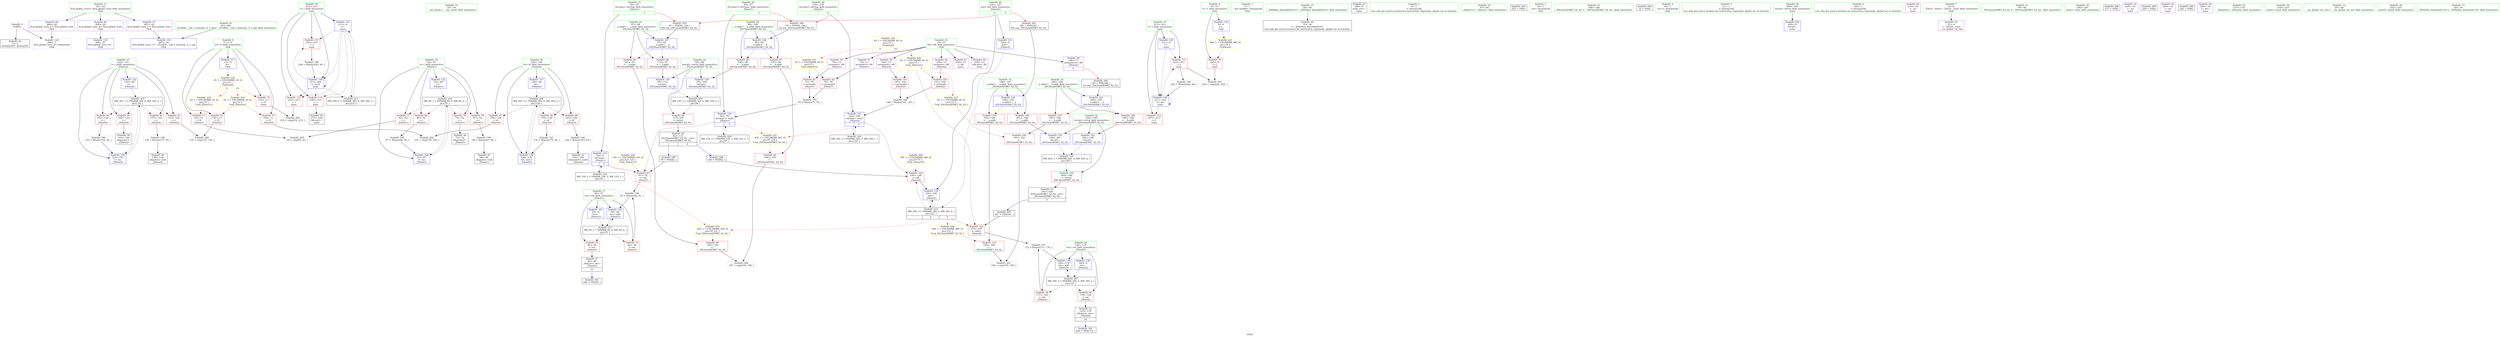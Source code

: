 digraph "SVFG" {
	label="SVFG";

	Node0x55b1331338b0 [shape=record,color=grey,label="{NodeID: 0\nNullPtr}"];
	Node0x55b1331338b0 -> Node0x55b13314de40[style=solid];
	Node0x55b1331338b0 -> Node0x55b133153f90[style=solid];
	Node0x55b13314e450 [shape=record,color=red,label="{NodeID: 97\n159\<--128\n\<--i4\n_Z4met2v\n}"];
	Node0x55b13314e450 -> Node0x55b133159fc0[style=solid];
	Node0x55b13314c600 [shape=record,color=green,label="{NodeID: 14\n35\<--36\n__cxa_atexit\<--__cxa_atexit_field_insensitive\n}"];
	Node0x55b133151ef0 [shape=record,color=grey,label="{NodeID: 194\n83 = Binary(82, 81, )\n}"];
	Node0x55b133151ef0 -> Node0x55b1331543d0[style=solid];
	Node0x55b13314efb0 [shape=record,color=red,label="{NodeID: 111\n222\<--211\n\<--t\nmain\n}"];
	Node0x55b13314efb0 -> Node0x55b133151d70[style=solid];
	Node0x55b13314efb0 -> Node0x55b13315a100[style=solid];
	Node0x55b13314d1f0 [shape=record,color=green,label="{NodeID: 28\n124\<--125\nref.tmp\<--ref.tmp_field_insensitive\n_Z4met2v\n|{|<s1>4}}"];
	Node0x55b13314d1f0 -> Node0x55b133154a50[style=solid];
	Node0x55b13314d1f0:s1 -> Node0x55b133179550[style=solid,color=red];
	Node0x55b133161bd0 [shape=record,color=black,label="{NodeID: 208\nMR_36V_3 = PHI(MR_36V_4, MR_36V_2, )\npts\{129 \}\n}"];
	Node0x55b133161bd0 -> Node0x55b13314e450[style=dashed];
	Node0x55b133161bd0 -> Node0x55b13314e520[style=dashed];
	Node0x55b133161bd0 -> Node0x55b13314e5f0[style=dashed];
	Node0x55b133161bd0 -> Node0x55b133154f30[style=dashed];
	Node0x55b1331543d0 [shape=record,color=blue,label="{NodeID: 125\n50\<--83\nret\<--add\n_Z4met1v\n}"];
	Node0x55b1331543d0 -> Node0x55b1331648d0[style=dashed];
	Node0x55b13314de40 [shape=record,color=black,label="{NodeID: 42\n2\<--3\ndummyVal\<--dummyVal\n}"];
	Node0x55b133179340 [shape=record,color=black,label="{NodeID: 305\n93 = PHI(54, 120, )\n0th arg _ZSt3maxIiERKT_S2_S2_ }"];
	Node0x55b133179340 -> Node0x55b133154570[style=solid];
	Node0x55b1331667f0 [shape=record,color=yellow,style=double,label="{NodeID: 222\n2V_1 = ENCHI(MR_2V_0)\npts\{12 \}\nFun[main]|{|<s1>9|<s2>10}}"];
	Node0x55b1331667f0 -> Node0x55b133150950[style=dashed];
	Node0x55b1331667f0:s1 -> Node0x55b1331678f0[style=dashed,color=red];
	Node0x55b1331667f0:s2 -> Node0x55b133167f40[style=dashed,color=red];
	Node0x55b133154f30 [shape=record,color=blue,label="{NodeID: 139\n128\<--176\ni4\<--inc13\n_Z4met2v\n}"];
	Node0x55b133154f30 -> Node0x55b133161bd0[style=dashed];
	Node0x55b13314fa20 [shape=record,color=purple,label="{NodeID: 56\n70\<--13\narrayidx\<--Mi\n_Z4met1v\n}"];
	Node0x55b13314fa20 -> Node0x55b133150f00[style=solid];
	Node0x55b133150610 [shape=record,color=red,label="{NodeID: 70\n225\<--8\n\<--T\nmain\n}"];
	Node0x55b133150610 -> Node0x55b13315a100[style=solid];
	Node0x55b133168940 [shape=record,color=yellow,style=double,label="{NodeID: 250\n22V_1 = ENCHI(MR_22V_0)\npts\{55 121 \}\nFun[_ZSt3maxIiERKT_S2_S2_]}"];
	Node0x55b133168940 -> Node0x55b133151580[style=dashed];
	Node0x55b133151170 [shape=record,color=red,label="{NodeID: 84\n115\<--95\n\<--retval\n_ZSt3maxIiERKT_S2_S2_\n}"];
	Node0x55b133151170 -> Node0x55b13314f3a0[style=solid];
	Node0x55b133133750 [shape=record,color=green,label="{NodeID: 1\n7\<--1\n__dso_handle\<--dummyObj\nGlob }"];
	Node0x55b13314e520 [shape=record,color=red,label="{NodeID: 98\n163\<--128\n\<--i4\n_Z4met2v\n}"];
	Node0x55b13314e520 -> Node0x55b133151bf0[style=solid];
	Node0x55b13314c6d0 [shape=record,color=green,label="{NodeID: 15\n34\<--40\n_ZNSt8ios_base4InitD1Ev\<--_ZNSt8ios_base4InitD1Ev_field_insensitive\n}"];
	Node0x55b13314c6d0 -> Node0x55b13314e010[style=solid];
	Node0x55b133152070 [shape=record,color=grey,label="{NodeID: 195\n76 = Binary(71, 75, )\n}"];
	Node0x55b133152070 -> Node0x55b133154300[style=solid];
	Node0x55b13314f080 [shape=record,color=red,label="{NodeID: 112\n247\<--211\n\<--t\nmain\n}"];
	Node0x55b13314d2c0 [shape=record,color=green,label="{NodeID: 29\n126\<--127\nret\<--ret_field_insensitive\n_Z4met2v\n}"];
	Node0x55b13314d2c0 -> Node0x55b133151a60[style=solid];
	Node0x55b13314d2c0 -> Node0x55b13314e380[style=solid];
	Node0x55b13314d2c0 -> Node0x55b133154cc0[style=solid];
	Node0x55b13314d2c0 -> Node0x55b133154e60[style=solid];
	Node0x55b1331620d0 [shape=record,color=black,label="{NodeID: 209\nMR_16V_3 = PHI(MR_16V_4, MR_16V_2, )\npts\{96 \}\n}"];
	Node0x55b1331620d0 -> Node0x55b133151170[style=dashed];
	Node0x55b1331544a0 [shape=record,color=blue,label="{NodeID: 126\n52\<--87\ni\<--inc\n_Z4met1v\n}"];
	Node0x55b1331544a0 -> Node0x55b133164dd0[style=dashed];
	Node0x55b13314df40 [shape=record,color=black,label="{NodeID: 43\n208\<--9\nmain_ret\<--\nmain\n}"];
	Node0x55b133179550 [shape=record,color=black,label="{NodeID: 306\n94 = PHI(56, 124, )\n1st arg _ZSt3maxIiERKT_S2_S2_ }"];
	Node0x55b133179550 -> Node0x55b133154640[style=solid];
	Node0x55b1331668d0 [shape=record,color=yellow,style=double,label="{NodeID: 223\n4V_1 = ENCHI(MR_4V_0)\npts\{15 \}\nFun[main]|{<s0>9|<s1>10}}"];
	Node0x55b1331668d0:s0 -> Node0x55b133167a00[style=dashed,color=red];
	Node0x55b1331668d0:s1 -> Node0x55b133168050[style=dashed,color=red];
	Node0x55b133155000 [shape=record,color=blue,label="{NodeID: 140\n186\<--182\n__a.addr\<--__a\n_ZSt3minIiERKT_S2_S2_\n}"];
	Node0x55b133155000 -> Node0x55b13314ead0[style=dashed];
	Node0x55b133155000 -> Node0x55b13314eba0[style=dashed];
	Node0x55b13314faf0 [shape=record,color=purple,label="{NodeID: 57\n74\<--13\narrayidx3\<--Mi\n_Z4met1v\n}"];
	Node0x55b13314faf0 -> Node0x55b133150fd0[style=solid];
	Node0x55b1331506e0 [shape=record,color=red,label="{NodeID: 71\n63\<--11\n\<--N\n_Z4met1v\n}"];
	Node0x55b1331506e0 -> Node0x55b13315a400[style=solid];
	Node0x55b133168a20 [shape=record,color=yellow,style=double,label="{NodeID: 251\n24V_1 = ENCHI(MR_24V_0)\npts\{57 125 \}\nFun[_ZSt3maxIiERKT_S2_S2_]}"];
	Node0x55b133168a20 -> Node0x55b133151650[style=dashed];
	Node0x55b133151240 [shape=record,color=red,label="{NodeID: 85\n103\<--97\n\<--__a.addr\n_ZSt3maxIiERKT_S2_S2_\n}"];
	Node0x55b133151240 -> Node0x55b133151580[style=solid];
	Node0x55b13314b790 [shape=record,color=green,label="{NodeID: 2\n9\<--1\n\<--dummyObj\nCan only get source location for instruction, argument, global var or function.}"];
	Node0x55b13314e5f0 [shape=record,color=red,label="{NodeID: 99\n175\<--128\n\<--i4\n_Z4met2v\n}"];
	Node0x55b13314e5f0 -> Node0x55b133157ef0[style=solid];
	Node0x55b13314c7a0 [shape=record,color=green,label="{NodeID: 16\n47\<--48\n_Z4met1v\<--_Z4met1v_field_insensitive\n}"];
	Node0x55b1331521f0 [shape=record,color=grey,label="{NodeID: 196\n153 = Binary(152, 60, )\n}"];
	Node0x55b1331521f0 -> Node0x55b133154bf0[style=solid];
	Node0x55b13314f150 [shape=record,color=red,label="{NodeID: 113\n232\<--213\n\<--i\nmain\n}"];
	Node0x55b13314f150 -> Node0x55b13315a280[style=solid];
	Node0x55b13314d390 [shape=record,color=green,label="{NodeID: 30\n128\<--129\ni4\<--i4_field_insensitive\n_Z4met2v\n}"];
	Node0x55b13314d390 -> Node0x55b13314e450[style=solid];
	Node0x55b13314d390 -> Node0x55b13314e520[style=solid];
	Node0x55b13314d390 -> Node0x55b13314e5f0[style=solid];
	Node0x55b13314d390 -> Node0x55b133154d90[style=solid];
	Node0x55b13314d390 -> Node0x55b133154f30[style=solid];
	Node0x55b133178510 [shape=record,color=black,label="{NodeID: 293\n251 = PHI()\n}"];
	Node0x55b1331625d0 [shape=record,color=black,label="{NodeID: 210\nMR_42V_3 = PHI(MR_42V_4, MR_42V_2, )\npts\{185 \}\n}"];
	Node0x55b1331625d0 -> Node0x55b13314ea00[style=dashed];
	Node0x55b133154570 [shape=record,color=blue,label="{NodeID: 127\n97\<--93\n__a.addr\<--__a\n_ZSt3maxIiERKT_S2_S2_\n}"];
	Node0x55b133154570 -> Node0x55b133151240[style=dashed];
	Node0x55b133154570 -> Node0x55b133151310[style=dashed];
	Node0x55b13314e010 [shape=record,color=black,label="{NodeID: 44\n33\<--34\n\<--_ZNSt8ios_base4InitD1Ev\nCan only get source location for instruction, argument, global var or function.}"];
	Node0x55b1331550d0 [shape=record,color=blue,label="{NodeID: 141\n188\<--183\n__b.addr\<--__b\n_ZSt3minIiERKT_S2_S2_\n}"];
	Node0x55b1331550d0 -> Node0x55b13314ec70[style=dashed];
	Node0x55b1331550d0 -> Node0x55b13314ed40[style=dashed];
	Node0x55b13314fbc0 [shape=record,color=purple,label="{NodeID: 58\n140\<--13\narrayidx\<--Mi\n_Z4met2v\n}"];
	Node0x55b13314fbc0 -> Node0x55b13314e6c0[style=solid];
	Node0x55b133167e60 [shape=record,color=yellow,style=double,label="{NodeID: 238\n14V_1 = ENCHI(MR_14V_0)\npts\{121 125 \}\nFun[_Z4met1v]}"];
	Node0x55b133167e60 -> Node0x55b1331510a0[style=dashed];
	Node0x55b1331507b0 [shape=record,color=red,label="{NodeID: 72\n134\<--11\n\<--N\n_Z4met2v\n}"];
	Node0x55b1331507b0 -> Node0x55b1331527f0[style=solid];
	Node0x55b133151310 [shape=record,color=red,label="{NodeID: 86\n112\<--97\n\<--__a.addr\n_ZSt3maxIiERKT_S2_S2_\n}"];
	Node0x55b133151310 -> Node0x55b1331547e0[style=solid];
	Node0x55b13314b820 [shape=record,color=green,label="{NodeID: 3\n16\<--1\n.str\<--dummyObj\nGlob }"];
	Node0x55b13314e6c0 [shape=record,color=red,label="{NodeID: 100\n141\<--140\n\<--arrayidx\n_Z4met2v\n}"];
	Node0x55b13314e6c0 -> Node0x55b133157a70[style=solid];
	Node0x55b13314c8a0 [shape=record,color=green,label="{NodeID: 17\n50\<--51\nret\<--ret_field_insensitive\n_Z4met1v\n}"];
	Node0x55b13314c8a0 -> Node0x55b133150a20[style=solid];
	Node0x55b13314c8a0 -> Node0x55b133150af0[style=solid];
	Node0x55b13314c8a0 -> Node0x55b133154090[style=solid];
	Node0x55b13314c8a0 -> Node0x55b1331543d0[style=solid];
	Node0x55b133152370 [shape=record,color=grey,label="{NodeID: 197\n172 = Binary(171, 170, )\n}"];
	Node0x55b133152370 -> Node0x55b133154e60[style=solid];
	Node0x55b13314f220 [shape=record,color=red,label="{NodeID: 114\n236\<--213\n\<--i\nmain\n}"];
	Node0x55b13314f220 -> Node0x55b13314f880[style=solid];
	Node0x55b13314d460 [shape=record,color=green,label="{NodeID: 31\n168\<--169\n_ZSt3minIiERKT_S2_S2_\<--_ZSt3minIiERKT_S2_S2__field_insensitive\n}"];
	Node0x55b133178610 [shape=record,color=black,label="{NodeID: 294\n32 = PHI()\n}"];
	Node0x55b133154640 [shape=record,color=blue,label="{NodeID: 128\n99\<--94\n__b.addr\<--__b\n_ZSt3maxIiERKT_S2_S2_\n}"];
	Node0x55b133154640 -> Node0x55b1331513e0[style=dashed];
	Node0x55b133154640 -> Node0x55b1331514b0[style=dashed];
	Node0x55b13314e110 [shape=record,color=black,label="{NodeID: 45\n69\<--68\nidxprom\<--sub\n_Z4met1v\n}"];
	Node0x55b1331551a0 [shape=record,color=blue,label="{NodeID: 142\n184\<--198\nretval\<--\n_ZSt3minIiERKT_S2_S2_\n}"];
	Node0x55b1331551a0 -> Node0x55b1331625d0[style=dashed];
	Node0x55b13314fc90 [shape=record,color=purple,label="{NodeID: 59\n144\<--13\narrayidx2\<--Mi\n_Z4met2v\n}"];
	Node0x55b13314fc90 -> Node0x55b13314e790[style=solid];
	Node0x55b133167f40 [shape=record,color=yellow,style=double,label="{NodeID: 239\n2V_1 = ENCHI(MR_2V_0)\npts\{12 \}\nFun[_Z4met2v]}"];
	Node0x55b133167f40 -> Node0x55b1331507b0[style=dashed];
	Node0x55b133167f40 -> Node0x55b133150880[style=dashed];
	Node0x55b133150880 [shape=record,color=red,label="{NodeID: 73\n160\<--11\n\<--N\n_Z4met2v\n}"];
	Node0x55b133150880 -> Node0x55b133159fc0[style=solid];
	Node0x55b1331513e0 [shape=record,color=red,label="{NodeID: 87\n105\<--99\n\<--__b.addr\n_ZSt3maxIiERKT_S2_S2_\n}"];
	Node0x55b1331513e0 -> Node0x55b133151650[style=solid];
	Node0x55b13314b8b0 [shape=record,color=green,label="{NodeID: 4\n18\<--1\n.str.1\<--dummyObj\nGlob }"];
	Node0x55b13314e790 [shape=record,color=red,label="{NodeID: 101\n145\<--144\n\<--arrayidx2\n_Z4met2v\n}"];
	Node0x55b13314e790 -> Node0x55b133157a70[style=solid];
	Node0x55b13314c970 [shape=record,color=green,label="{NodeID: 18\n52\<--53\ni\<--i_field_insensitive\n_Z4met1v\n}"];
	Node0x55b13314c970 -> Node0x55b133150bc0[style=solid];
	Node0x55b13314c970 -> Node0x55b133150c90[style=solid];
	Node0x55b13314c970 -> Node0x55b133150d60[style=solid];
	Node0x55b13314c970 -> Node0x55b133150e30[style=solid];
	Node0x55b13314c970 -> Node0x55b133154160[style=solid];
	Node0x55b13314c970 -> Node0x55b1331544a0[style=solid];
	Node0x55b1331524f0 [shape=record,color=grey,label="{NodeID: 198\n68 = Binary(67, 60, )\n}"];
	Node0x55b1331524f0 -> Node0x55b13314e110[style=solid];
	Node0x55b13314f2f0 [shape=record,color=red,label="{NodeID: 115\n243\<--213\n\<--i\nmain\n}"];
	Node0x55b13314f2f0 -> Node0x55b133157bf0[style=solid];
	Node0x55b13314d560 [shape=record,color=green,label="{NodeID: 32\n184\<--185\nretval\<--retval_field_insensitive\n_ZSt3minIiERKT_S2_S2_\n}"];
	Node0x55b13314d560 -> Node0x55b13314ea00[style=solid];
	Node0x55b13314d560 -> Node0x55b1331551a0[style=solid];
	Node0x55b13314d560 -> Node0x55b133155270[style=solid];
	Node0x55b133178710 [shape=record,color=black,label="{NodeID: 295\n78 = PHI(92, )\n}"];
	Node0x55b133178710 -> Node0x55b1331510a0[style=solid];
	Node0x55b133154710 [shape=record,color=blue,label="{NodeID: 129\n95\<--109\nretval\<--\n_ZSt3maxIiERKT_S2_S2_\n}"];
	Node0x55b133154710 -> Node0x55b1331620d0[style=dashed];
	Node0x55b13314e1e0 [shape=record,color=black,label="{NodeID: 46\n73\<--72\nidxprom2\<--\n_Z4met1v\n}"];
	Node0x55b133155270 [shape=record,color=blue,label="{NodeID: 143\n184\<--201\nretval\<--\n_ZSt3minIiERKT_S2_S2_\n}"];
	Node0x55b133155270 -> Node0x55b1331625d0[style=dashed];
	Node0x55b13314fd60 [shape=record,color=purple,label="{NodeID: 60\n166\<--13\narrayidx10\<--Mi\n_Z4met2v\n|{<s0>5}}"];
	Node0x55b13314fd60:s0 -> Node0x55b133179200[style=solid,color=red];
	Node0x55b133168050 [shape=record,color=yellow,style=double,label="{NodeID: 240\n4V_1 = ENCHI(MR_4V_0)\npts\{15 \}\nFun[_Z4met2v]|{|<s3>5}}"];
	Node0x55b133168050 -> Node0x55b13314e6c0[style=dashed];
	Node0x55b133168050 -> Node0x55b13314e790[style=dashed];
	Node0x55b133168050 -> Node0x55b13314e930[style=dashed];
	Node0x55b133168050:s3 -> Node0x55b133167460[style=dashed,color=red];
	Node0x55b133150950 [shape=record,color=red,label="{NodeID: 74\n233\<--11\n\<--N\nmain\n}"];
	Node0x55b133150950 -> Node0x55b13315a280[style=solid];
	Node0x55b1331514b0 [shape=record,color=red,label="{NodeID: 88\n109\<--99\n\<--__b.addr\n_ZSt3maxIiERKT_S2_S2_\n}"];
	Node0x55b1331514b0 -> Node0x55b133154710[style=solid];
	Node0x55b13314b940 [shape=record,color=green,label="{NodeID: 5\n21\<--1\n\<--dummyObj\nCan only get source location for instruction, argument, global var or function.}"];
	Node0x55b13314e860 [shape=record,color=red,label="{NodeID: 102\n149\<--148\n\<--call\n_Z4met2v\n}"];
	Node0x55b13314e860 -> Node0x55b133154b20[style=solid];
	Node0x55b13314ca40 [shape=record,color=green,label="{NodeID: 19\n54\<--55\nref.tmp\<--ref.tmp_field_insensitive\n_Z4met1v\n|{|<s1>3}}"];
	Node0x55b13314ca40 -> Node0x55b133154230[style=solid];
	Node0x55b13314ca40:s1 -> Node0x55b133179340[style=solid,color=red];
	Node0x55b133152670 [shape=record,color=grey,label="{NodeID: 199\n87 = Binary(86, 60, )\n}"];
	Node0x55b133152670 -> Node0x55b1331544a0[style=solid];
	Node0x55b133153b90 [shape=record,color=blue,label="{NodeID: 116\n8\<--9\nT\<--\nGlob }"];
	Node0x55b133153b90 -> Node0x55b133165cd0[style=dashed];
	Node0x55b13314d630 [shape=record,color=green,label="{NodeID: 33\n186\<--187\n__a.addr\<--__a.addr_field_insensitive\n_ZSt3minIiERKT_S2_S2_\n}"];
	Node0x55b13314d630 -> Node0x55b13314ead0[style=solid];
	Node0x55b13314d630 -> Node0x55b13314eba0[style=solid];
	Node0x55b13314d630 -> Node0x55b133155000[style=solid];
	Node0x55b133178900 [shape=record,color=black,label="{NodeID: 296\n148 = PHI(92, )\n}"];
	Node0x55b133178900 -> Node0x55b13314e860[style=solid];
	Node0x55b1331634d0 [shape=record,color=black,label="{NodeID: 213\nMR_56V_2 = PHI(MR_56V_4, MR_56V_1, )\npts\{214 \}\n}"];
	Node0x55b1331634d0 -> Node0x55b1331555b0[style=dashed];
	Node0x55b1331547e0 [shape=record,color=blue,label="{NodeID: 130\n95\<--112\nretval\<--\n_ZSt3maxIiERKT_S2_S2_\n}"];
	Node0x55b1331547e0 -> Node0x55b1331620d0[style=dashed];
	Node0x55b13314e2b0 [shape=record,color=black,label="{NodeID: 47\n49\<--90\n_Z4met1v_ret\<--\n_Z4met1v\n|{<s0>9}}"];
	Node0x55b13314e2b0:s0 -> Node0x55b133178db0[style=solid,color=blue];
	Node0x55b133167460 [shape=record,color=yellow,style=double,label="{NodeID: 227\n4V_1 = ENCHI(MR_4V_0)\npts\{15 \}\nFun[_ZSt3minIiERKT_S2_S2_]}"];
	Node0x55b133167460 -> Node0x55b13314ee10[style=dashed];
	Node0x55b133155340 [shape=record,color=blue,label="{NodeID: 144\n209\<--9\nretval\<--\nmain\n}"];
	Node0x55b13314fe30 [shape=record,color=purple,label="{NodeID: 61\n238\<--13\n\<--Mi\nmain\n}"];
	Node0x55b133150a20 [shape=record,color=red,label="{NodeID: 75\n82\<--50\n\<--ret\n_Z4met1v\n}"];
	Node0x55b133150a20 -> Node0x55b133151ef0[style=solid];
	Node0x55b133151580 [shape=record,color=red,label="{NodeID: 89\n104\<--103\n\<--\n_ZSt3maxIiERKT_S2_S2_\n}"];
	Node0x55b133151580 -> Node0x55b13315a580[style=solid];
	Node0x55b13314c180 [shape=record,color=green,label="{NodeID: 6\n60\<--1\n\<--dummyObj\nCan only get source location for instruction, argument, global var or function.}"];
	Node0x55b13314e930 [shape=record,color=red,label="{NodeID: 103\n170\<--167\n\<--call11\n_Z4met2v\n}"];
	Node0x55b13314e930 -> Node0x55b133152370[style=solid];
	Node0x55b13314cb10 [shape=record,color=green,label="{NodeID: 20\n56\<--57\nref.tmp1\<--ref.tmp1_field_insensitive\n_Z4met1v\n|{|<s1>3}}"];
	Node0x55b13314cb10 -> Node0x55b133154300[style=solid];
	Node0x55b13314cb10:s1 -> Node0x55b133179550[style=solid,color=red];
	Node0x55b1331527f0 [shape=record,color=grey,label="{NodeID: 200\n135 = cmp(133, 134, )\n}"];
	Node0x55b133153c90 [shape=record,color=blue,label="{NodeID: 117\n11\<--9\nN\<--\nGlob }"];
	Node0x55b133153c90 -> Node0x55b1331667f0[style=dashed];
	Node0x55b13314d700 [shape=record,color=green,label="{NodeID: 34\n188\<--189\n__b.addr\<--__b.addr_field_insensitive\n_ZSt3minIiERKT_S2_S2_\n}"];
	Node0x55b13314d700 -> Node0x55b13314ec70[style=solid];
	Node0x55b13314d700 -> Node0x55b13314ed40[style=solid];
	Node0x55b13314d700 -> Node0x55b1331550d0[style=solid];
	Node0x55b133178a00 [shape=record,color=black,label="{NodeID: 297\n167 = PHI(181, )\n}"];
	Node0x55b133178a00 -> Node0x55b13314e930[style=solid];
	Node0x55b1331639d0 [shape=record,color=black,label="{NodeID: 214\nMR_28V_3 = PHI(MR_28V_4, MR_28V_2, )\npts\{121 \}\n|{|<s3>4|<s4>5}}"];
	Node0x55b1331639d0 -> Node0x55b13314e860[style=dashed];
	Node0x55b1331639d0 -> Node0x55b13314e930[style=dashed];
	Node0x55b1331639d0 -> Node0x55b133154b20[style=dashed];
	Node0x55b1331639d0:s3 -> Node0x55b133168940[style=dashed,color=red];
	Node0x55b1331639d0:s4 -> Node0x55b133167570[style=dashed,color=red];
	Node0x55b1331548b0 [shape=record,color=blue,label="{NodeID: 131\n120\<--9\nmd\<--\n_Z4met2v\n}"];
	Node0x55b1331548b0 -> Node0x55b1331639d0[style=dashed];
	Node0x55b13314f3a0 [shape=record,color=black,label="{NodeID: 48\n92\<--115\n_ZSt3maxIiERKT_S2_S2__ret\<--\n_ZSt3maxIiERKT_S2_S2_\n|{<s0>3|<s1>4}}"];
	Node0x55b13314f3a0:s0 -> Node0x55b133178710[style=solid,color=blue];
	Node0x55b13314f3a0:s1 -> Node0x55b133178900[style=solid,color=blue];
	Node0x55b133167570 [shape=record,color=yellow,style=double,label="{NodeID: 228\n28V_1 = ENCHI(MR_28V_0)\npts\{121 \}\nFun[_ZSt3minIiERKT_S2_S2_]}"];
	Node0x55b133167570 -> Node0x55b13314eee0[style=dashed];
	Node0x55b133155410 [shape=record,color=blue,label="{NodeID: 145\n211\<--9\nt\<--\nmain\n}"];
	Node0x55b133155410 -> Node0x55b13314efb0[style=dashed];
	Node0x55b133155410 -> Node0x55b1331554e0[style=dashed];
	Node0x55b13314ff00 [shape=record,color=purple,label="{NodeID: 62\n216\<--16\n\<--.str\nmain\n}"];
	Node0x55b133150af0 [shape=record,color=red,label="{NodeID: 76\n90\<--50\n\<--ret\n_Z4met1v\n}"];
	Node0x55b133150af0 -> Node0x55b13314e2b0[style=solid];
	Node0x55b133151650 [shape=record,color=red,label="{NodeID: 90\n106\<--105\n\<--\n_ZSt3maxIiERKT_S2_S2_\n}"];
	Node0x55b133151650 -> Node0x55b13315a580[style=solid];
	Node0x55b13314c210 [shape=record,color=green,label="{NodeID: 7\n4\<--6\n_ZStL8__ioinit\<--_ZStL8__ioinit_field_insensitive\nGlob }"];
	Node0x55b13314c210 -> Node0x55b13314f950[style=solid];
	Node0x55b13314ea00 [shape=record,color=red,label="{NodeID: 104\n204\<--184\n\<--retval\n_ZSt3minIiERKT_S2_S2_\n}"];
	Node0x55b13314ea00 -> Node0x55b13314f7b0[style=solid];
	Node0x55b13314cbe0 [shape=record,color=green,label="{NodeID: 21\n79\<--80\n_ZSt3maxIiERKT_S2_S2_\<--_ZSt3maxIiERKT_S2_S2__field_insensitive\n}"];
	Node0x55b133152970 [shape=record,color=grey,label="{NodeID: 201\n196 = cmp(193, 195, )\n}"];
	Node0x55b133153d90 [shape=record,color=blue,label="{NodeID: 118\n266\<--21\nllvm.global_ctors_0\<--\nGlob }"];
	Node0x55b13314d7d0 [shape=record,color=green,label="{NodeID: 35\n206\<--207\nmain\<--main_field_insensitive\n}"];
	Node0x55b133178b40 [shape=record,color=black,label="{NodeID: 298\n217 = PHI()\n}"];
	Node0x55b133163ed0 [shape=record,color=black,label="{NodeID: 215\nMR_30V_3 = PHI(MR_30V_4, MR_30V_2, )\npts\{123 \}\n}"];
	Node0x55b133163ed0 -> Node0x55b133151720[style=dashed];
	Node0x55b133163ed0 -> Node0x55b1331517f0[style=dashed];
	Node0x55b133163ed0 -> Node0x55b1331518c0[style=dashed];
	Node0x55b133163ed0 -> Node0x55b133151990[style=dashed];
	Node0x55b133163ed0 -> Node0x55b133154bf0[style=dashed];
	Node0x55b133154980 [shape=record,color=blue,label="{NodeID: 132\n122\<--60\ni\<--\n_Z4met2v\n}"];
	Node0x55b133154980 -> Node0x55b133163ed0[style=dashed];
	Node0x55b13314f470 [shape=record,color=black,label="{NodeID: 49\n139\<--138\nidxprom\<--sub\n_Z4met2v\n}"];
	Node0x55b1331554e0 [shape=record,color=blue,label="{NodeID: 146\n211\<--223\nt\<--inc\nmain\n}"];
	Node0x55b1331554e0 -> Node0x55b13314efb0[style=dashed];
	Node0x55b1331554e0 -> Node0x55b13314f080[style=dashed];
	Node0x55b1331554e0 -> Node0x55b1331554e0[style=dashed];
	Node0x55b13314ffd0 [shape=record,color=purple,label="{NodeID: 63\n228\<--16\n\<--.str\nmain\n}"];
	Node0x55b133150bc0 [shape=record,color=red,label="{NodeID: 77\n62\<--52\n\<--i\n_Z4met1v\n}"];
	Node0x55b133150bc0 -> Node0x55b13315a400[style=solid];
	Node0x55b133151720 [shape=record,color=red,label="{NodeID: 91\n133\<--122\n\<--i\n_Z4met2v\n}"];
	Node0x55b133151720 -> Node0x55b1331527f0[style=solid];
	Node0x55b13314c2a0 [shape=record,color=green,label="{NodeID: 8\n8\<--10\nT\<--T_field_insensitive\nGlob }"];
	Node0x55b13314c2a0 -> Node0x55b133150610[style=solid];
	Node0x55b13314c2a0 -> Node0x55b133153b90[style=solid];
	Node0x55b133157a70 [shape=record,color=grey,label="{NodeID: 188\n146 = Binary(141, 145, )\n}"];
	Node0x55b133157a70 -> Node0x55b133154a50[style=solid];
	Node0x55b13314ead0 [shape=record,color=red,label="{NodeID: 105\n194\<--186\n\<--__a.addr\n_ZSt3minIiERKT_S2_S2_\n}"];
	Node0x55b13314ead0 -> Node0x55b13314eee0[style=solid];
	Node0x55b13314cce0 [shape=record,color=green,label="{NodeID: 22\n95\<--96\nretval\<--retval_field_insensitive\n_ZSt3maxIiERKT_S2_S2_\n}"];
	Node0x55b13314cce0 -> Node0x55b133151170[style=solid];
	Node0x55b13314cce0 -> Node0x55b133154710[style=solid];
	Node0x55b13314cce0 -> Node0x55b1331547e0[style=solid];
	Node0x55b133159fc0 [shape=record,color=grey,label="{NodeID: 202\n161 = cmp(159, 160, )\n}"];
	Node0x55b133153e90 [shape=record,color=blue,label="{NodeID: 119\n267\<--22\nllvm.global_ctors_1\<--_GLOBAL__sub_I_semiexp._0_1.cpp\nGlob }"];
	Node0x55b13314d8d0 [shape=record,color=green,label="{NodeID: 36\n209\<--210\nretval\<--retval_field_insensitive\nmain\n}"];
	Node0x55b13314d8d0 -> Node0x55b133155340[style=solid];
	Node0x55b133178c10 [shape=record,color=black,label="{NodeID: 299\n229 = PHI()\n}"];
	Node0x55b1331643d0 [shape=record,color=black,label="{NodeID: 216\nMR_32V_2 = PHI(MR_32V_3, MR_32V_1, )\npts\{125 \}\n}"];
	Node0x55b1331643d0 -> Node0x55b133154a50[style=dashed];
	Node0x55b133154a50 [shape=record,color=blue,label="{NodeID: 133\n124\<--146\nref.tmp\<--sub3\n_Z4met2v\n|{|<s2>4}}"];
	Node0x55b133154a50 -> Node0x55b13314e860[style=dashed];
	Node0x55b133154a50 -> Node0x55b1331643d0[style=dashed];
	Node0x55b133154a50:s2 -> Node0x55b133168a20[style=dashed,color=red];
	Node0x55b13314f540 [shape=record,color=black,label="{NodeID: 50\n143\<--142\nidxprom1\<--\n_Z4met2v\n}"];
	Node0x55b1331555b0 [shape=record,color=blue,label="{NodeID: 147\n213\<--9\ni\<--\nmain\n}"];
	Node0x55b1331555b0 -> Node0x55b13314f150[style=dashed];
	Node0x55b1331555b0 -> Node0x55b13314f220[style=dashed];
	Node0x55b1331555b0 -> Node0x55b13314f2f0[style=dashed];
	Node0x55b1331555b0 -> Node0x55b133155680[style=dashed];
	Node0x55b1331555b0 -> Node0x55b1331634d0[style=dashed];
	Node0x55b1331500a0 [shape=record,color=purple,label="{NodeID: 64\n240\<--16\n\<--.str\nmain\n}"];
	Node0x55b133150c90 [shape=record,color=red,label="{NodeID: 78\n67\<--52\n\<--i\n_Z4met1v\n}"];
	Node0x55b133150c90 -> Node0x55b1331524f0[style=solid];
	Node0x55b1331517f0 [shape=record,color=red,label="{NodeID: 92\n137\<--122\n\<--i\n_Z4met2v\n}"];
	Node0x55b1331517f0 -> Node0x55b133157d70[style=solid];
	Node0x55b13314c330 [shape=record,color=green,label="{NodeID: 9\n11\<--12\nN\<--N_field_insensitive\nGlob }"];
	Node0x55b13314c330 -> Node0x55b1331506e0[style=solid];
	Node0x55b13314c330 -> Node0x55b1331507b0[style=solid];
	Node0x55b13314c330 -> Node0x55b133150880[style=solid];
	Node0x55b13314c330 -> Node0x55b133150950[style=solid];
	Node0x55b13314c330 -> Node0x55b133153c90[style=solid];
	Node0x55b133157bf0 [shape=record,color=grey,label="{NodeID: 189\n244 = Binary(243, 60, )\n}"];
	Node0x55b133157bf0 -> Node0x55b133155680[style=solid];
	Node0x55b13314eba0 [shape=record,color=red,label="{NodeID: 106\n201\<--186\n\<--__a.addr\n_ZSt3minIiERKT_S2_S2_\n}"];
	Node0x55b13314eba0 -> Node0x55b133155270[style=solid];
	Node0x55b13314cdb0 [shape=record,color=green,label="{NodeID: 23\n97\<--98\n__a.addr\<--__a.addr_field_insensitive\n_ZSt3maxIiERKT_S2_S2_\n}"];
	Node0x55b13314cdb0 -> Node0x55b133151240[style=solid];
	Node0x55b13314cdb0 -> Node0x55b133151310[style=solid];
	Node0x55b13314cdb0 -> Node0x55b133154570[style=solid];
	Node0x55b13315a100 [shape=record,color=grey,label="{NodeID: 203\n226 = cmp(222, 225, )\n}"];
	Node0x55b133153f90 [shape=record,color=blue, style = dotted,label="{NodeID: 120\n268\<--3\nllvm.global_ctors_2\<--dummyVal\nGlob }"];
	Node0x55b13314d9a0 [shape=record,color=green,label="{NodeID: 37\n211\<--212\nt\<--t_field_insensitive\nmain\n}"];
	Node0x55b13314d9a0 -> Node0x55b13314efb0[style=solid];
	Node0x55b13314d9a0 -> Node0x55b13314f080[style=solid];
	Node0x55b13314d9a0 -> Node0x55b133155410[style=solid];
	Node0x55b13314d9a0 -> Node0x55b1331554e0[style=solid];
	Node0x55b133178ce0 [shape=record,color=black,label="{NodeID: 300\n241 = PHI()\n}"];
	Node0x55b1331648d0 [shape=record,color=black,label="{NodeID: 217\nMR_6V_3 = PHI(MR_6V_4, MR_6V_2, )\npts\{51 \}\n}"];
	Node0x55b1331648d0 -> Node0x55b133150a20[style=dashed];
	Node0x55b1331648d0 -> Node0x55b133150af0[style=dashed];
	Node0x55b1331648d0 -> Node0x55b1331543d0[style=dashed];
	Node0x55b133154b20 [shape=record,color=blue,label="{NodeID: 134\n120\<--149\nmd\<--\n_Z4met2v\n}"];
	Node0x55b133154b20 -> Node0x55b1331639d0[style=dashed];
	Node0x55b13314f610 [shape=record,color=black,label="{NodeID: 51\n165\<--164\nidxprom9\<--sub8\n_Z4met2v\n}"];
	Node0x55b133155680 [shape=record,color=blue,label="{NodeID: 148\n213\<--244\ni\<--inc6\nmain\n}"];
	Node0x55b133155680 -> Node0x55b13314f150[style=dashed];
	Node0x55b133155680 -> Node0x55b13314f220[style=dashed];
	Node0x55b133155680 -> Node0x55b13314f2f0[style=dashed];
	Node0x55b133155680 -> Node0x55b133155680[style=dashed];
	Node0x55b133155680 -> Node0x55b1331634d0[style=dashed];
	Node0x55b133150170 [shape=record,color=purple,label="{NodeID: 65\n250\<--18\n\<--.str.1\nmain\n}"];
	Node0x55b133150d60 [shape=record,color=red,label="{NodeID: 79\n72\<--52\n\<--i\n_Z4met1v\n}"];
	Node0x55b133150d60 -> Node0x55b13314e1e0[style=solid];
	Node0x55b1331518c0 [shape=record,color=red,label="{NodeID: 93\n142\<--122\n\<--i\n_Z4met2v\n}"];
	Node0x55b1331518c0 -> Node0x55b13314f540[style=solid];
	Node0x55b13314c3c0 [shape=record,color=green,label="{NodeID: 10\n13\<--15\nMi\<--Mi_field_insensitive\nGlob }"];
	Node0x55b13314c3c0 -> Node0x55b13314fa20[style=solid];
	Node0x55b13314c3c0 -> Node0x55b13314faf0[style=solid];
	Node0x55b13314c3c0 -> Node0x55b13314fbc0[style=solid];
	Node0x55b13314c3c0 -> Node0x55b13314fc90[style=solid];
	Node0x55b13314c3c0 -> Node0x55b13314fd60[style=solid];
	Node0x55b13314c3c0 -> Node0x55b13314fe30[style=solid];
	Node0x55b13314c3c0 -> Node0x55b133150540[style=solid];
	Node0x55b133157d70 [shape=record,color=grey,label="{NodeID: 190\n138 = Binary(137, 60, )\n}"];
	Node0x55b133157d70 -> Node0x55b13314f470[style=solid];
	Node0x55b13314ec70 [shape=record,color=red,label="{NodeID: 107\n192\<--188\n\<--__b.addr\n_ZSt3minIiERKT_S2_S2_\n}"];
	Node0x55b13314ec70 -> Node0x55b13314ee10[style=solid];
	Node0x55b13314ce80 [shape=record,color=green,label="{NodeID: 24\n99\<--100\n__b.addr\<--__b.addr_field_insensitive\n_ZSt3maxIiERKT_S2_S2_\n}"];
	Node0x55b13314ce80 -> Node0x55b1331513e0[style=solid];
	Node0x55b13314ce80 -> Node0x55b1331514b0[style=solid];
	Node0x55b13314ce80 -> Node0x55b133154640[style=solid];
	Node0x55b13315a280 [shape=record,color=grey,label="{NodeID: 204\n234 = cmp(232, 233, )\n}"];
	Node0x55b133154090 [shape=record,color=blue,label="{NodeID: 121\n50\<--9\nret\<--\n_Z4met1v\n}"];
	Node0x55b133154090 -> Node0x55b1331648d0[style=dashed];
	Node0x55b13314da70 [shape=record,color=green,label="{NodeID: 38\n213\<--214\ni\<--i_field_insensitive\nmain\n}"];
	Node0x55b13314da70 -> Node0x55b13314f150[style=solid];
	Node0x55b13314da70 -> Node0x55b13314f220[style=solid];
	Node0x55b13314da70 -> Node0x55b13314f2f0[style=solid];
	Node0x55b13314da70 -> Node0x55b1331555b0[style=solid];
	Node0x55b13314da70 -> Node0x55b133155680[style=solid];
	Node0x55b133178db0 [shape=record,color=black,label="{NodeID: 301\n248 = PHI(49, )\n}"];
	Node0x55b133164dd0 [shape=record,color=black,label="{NodeID: 218\nMR_8V_3 = PHI(MR_8V_4, MR_8V_2, )\npts\{53 \}\n}"];
	Node0x55b133164dd0 -> Node0x55b133150bc0[style=dashed];
	Node0x55b133164dd0 -> Node0x55b133150c90[style=dashed];
	Node0x55b133164dd0 -> Node0x55b133150d60[style=dashed];
	Node0x55b133164dd0 -> Node0x55b133150e30[style=dashed];
	Node0x55b133164dd0 -> Node0x55b1331544a0[style=dashed];
	Node0x55b133154bf0 [shape=record,color=blue,label="{NodeID: 135\n122\<--153\ni\<--inc\n_Z4met2v\n}"];
	Node0x55b133154bf0 -> Node0x55b133163ed0[style=dashed];
	Node0x55b13314f6e0 [shape=record,color=black,label="{NodeID: 52\n119\<--179\n_Z4met2v_ret\<--\n_Z4met2v\n|{<s0>10}}"];
	Node0x55b13314f6e0:s0 -> Node0x55b133178f80[style=solid,color=blue];
	Node0x55b1331678f0 [shape=record,color=yellow,style=double,label="{NodeID: 232\n2V_1 = ENCHI(MR_2V_0)\npts\{12 \}\nFun[_Z4met1v]}"];
	Node0x55b1331678f0 -> Node0x55b1331506e0[style=dashed];
	Node0x55b133150240 [shape=record,color=purple,label="{NodeID: 66\n266\<--20\nllvm.global_ctors_0\<--llvm.global_ctors\nGlob }"];
	Node0x55b133150240 -> Node0x55b133153d90[style=solid];
	Node0x55b133168590 [shape=record,color=yellow,style=double,label="{NodeID: 246\n38V_1 = ENCHI(MR_38V_0)\npts\{55 57 \}\nFun[_Z4met2v]}"];
	Node0x55b133168590 -> Node0x55b13314e860[style=dashed];
	Node0x55b133150e30 [shape=record,color=red,label="{NodeID: 80\n86\<--52\n\<--i\n_Z4met1v\n}"];
	Node0x55b133150e30 -> Node0x55b133152670[style=solid];
	Node0x55b133151990 [shape=record,color=red,label="{NodeID: 94\n152\<--122\n\<--i\n_Z4met2v\n}"];
	Node0x55b133151990 -> Node0x55b1331521f0[style=solid];
	Node0x55b13314c450 [shape=record,color=green,label="{NodeID: 11\n20\<--24\nllvm.global_ctors\<--llvm.global_ctors_field_insensitive\nGlob }"];
	Node0x55b13314c450 -> Node0x55b133150240[style=solid];
	Node0x55b13314c450 -> Node0x55b133150340[style=solid];
	Node0x55b13314c450 -> Node0x55b133150440[style=solid];
	Node0x55b133157ef0 [shape=record,color=grey,label="{NodeID: 191\n176 = Binary(175, 60, )\n}"];
	Node0x55b133157ef0 -> Node0x55b133154f30[style=solid];
	Node0x55b13314ed40 [shape=record,color=red,label="{NodeID: 108\n198\<--188\n\<--__b.addr\n_ZSt3minIiERKT_S2_S2_\n}"];
	Node0x55b13314ed40 -> Node0x55b1331551a0[style=solid];
	Node0x55b13314cf50 [shape=record,color=green,label="{NodeID: 25\n117\<--118\n_Z4met2v\<--_Z4met2v_field_insensitive\n}"];
	Node0x55b13315a400 [shape=record,color=grey,label="{NodeID: 205\n64 = cmp(62, 63, )\n}"];
	Node0x55b133154160 [shape=record,color=blue,label="{NodeID: 122\n52\<--60\ni\<--\n_Z4met1v\n}"];
	Node0x55b133154160 -> Node0x55b133164dd0[style=dashed];
	Node0x55b13314db40 [shape=record,color=green,label="{NodeID: 39\n218\<--219\nscanf\<--scanf_field_insensitive\n}"];
	Node0x55b133178f80 [shape=record,color=black,label="{NodeID: 302\n249 = PHI(119, )\n}"];
	Node0x55b1331652d0 [shape=record,color=black,label="{NodeID: 219\nMR_10V_2 = PHI(MR_10V_3, MR_10V_1, )\npts\{55 \}\n}"];
	Node0x55b1331652d0 -> Node0x55b133154230[style=dashed];
	Node0x55b133154cc0 [shape=record,color=blue,label="{NodeID: 136\n126\<--9\nret\<--\n_Z4met2v\n}"];
	Node0x55b133154cc0 -> Node0x55b1331616d0[style=dashed];
	Node0x55b13314f7b0 [shape=record,color=black,label="{NodeID: 53\n181\<--204\n_ZSt3minIiERKT_S2_S2__ret\<--\n_ZSt3minIiERKT_S2_S2_\n|{<s0>5}}"];
	Node0x55b13314f7b0:s0 -> Node0x55b133178a00[style=solid,color=blue];
	Node0x55b133167a00 [shape=record,color=yellow,style=double,label="{NodeID: 233\n4V_1 = ENCHI(MR_4V_0)\npts\{15 \}\nFun[_Z4met1v]}"];
	Node0x55b133167a00 -> Node0x55b133150f00[style=dashed];
	Node0x55b133167a00 -> Node0x55b133150fd0[style=dashed];
	Node0x55b133150340 [shape=record,color=purple,label="{NodeID: 67\n267\<--20\nllvm.global_ctors_1\<--llvm.global_ctors\nGlob }"];
	Node0x55b133150340 -> Node0x55b133153e90[style=solid];
	Node0x55b133150f00 [shape=record,color=red,label="{NodeID: 81\n71\<--70\n\<--arrayidx\n_Z4met1v\n}"];
	Node0x55b133150f00 -> Node0x55b133152070[style=solid];
	Node0x55b133151a60 [shape=record,color=red,label="{NodeID: 95\n171\<--126\n\<--ret\n_Z4met2v\n}"];
	Node0x55b133151a60 -> Node0x55b133152370[style=solid];
	Node0x55b13314c4e0 [shape=record,color=green,label="{NodeID: 12\n25\<--26\n__cxx_global_var_init\<--__cxx_global_var_init_field_insensitive\n}"];
	Node0x55b133151bf0 [shape=record,color=grey,label="{NodeID: 192\n164 = Binary(163, 60, )\n}"];
	Node0x55b133151bf0 -> Node0x55b13314f610[style=solid];
	Node0x55b13314ee10 [shape=record,color=red,label="{NodeID: 109\n193\<--192\n\<--\n_ZSt3minIiERKT_S2_S2_\n}"];
	Node0x55b13314ee10 -> Node0x55b133152970[style=solid];
	Node0x55b13314d050 [shape=record,color=green,label="{NodeID: 26\n120\<--121\nmd\<--md_field_insensitive\n_Z4met2v\n|{|<s2>4|<s3>5}}"];
	Node0x55b13314d050 -> Node0x55b1331548b0[style=solid];
	Node0x55b13314d050 -> Node0x55b133154b20[style=solid];
	Node0x55b13314d050:s2 -> Node0x55b133179340[style=solid,color=red];
	Node0x55b13314d050:s3 -> Node0x55b1331790c0[style=solid,color=red];
	Node0x55b13315a580 [shape=record,color=grey,label="{NodeID: 206\n107 = cmp(104, 106, )\n}"];
	Node0x55b133154230 [shape=record,color=blue,label="{NodeID: 123\n54\<--9\nref.tmp\<--\n_Z4met1v\n|{|<s2>3}}"];
	Node0x55b133154230 -> Node0x55b1331510a0[style=dashed];
	Node0x55b133154230 -> Node0x55b1331652d0[style=dashed];
	Node0x55b133154230:s2 -> Node0x55b133168940[style=dashed,color=red];
	Node0x55b13314dc40 [shape=record,color=green,label="{NodeID: 40\n252\<--253\nprintf\<--printf_field_insensitive\n}"];
	Node0x55b1331790c0 [shape=record,color=black,label="{NodeID: 303\n182 = PHI(120, )\n0th arg _ZSt3minIiERKT_S2_S2_ }"];
	Node0x55b1331790c0 -> Node0x55b133155000[style=solid];
	Node0x55b1331657d0 [shape=record,color=black,label="{NodeID: 220\nMR_12V_2 = PHI(MR_12V_3, MR_12V_1, )\npts\{57 \}\n}"];
	Node0x55b1331657d0 -> Node0x55b133154300[style=dashed];
	Node0x55b133154d90 [shape=record,color=blue,label="{NodeID: 137\n128\<--60\ni4\<--\n_Z4met2v\n}"];
	Node0x55b133154d90 -> Node0x55b133161bd0[style=dashed];
	Node0x55b13314f880 [shape=record,color=black,label="{NodeID: 54\n237\<--236\nidx.ext\<--\nmain\n}"];
	Node0x55b133150440 [shape=record,color=purple,label="{NodeID: 68\n268\<--20\nllvm.global_ctors_2\<--llvm.global_ctors\nGlob }"];
	Node0x55b133150440 -> Node0x55b133153f90[style=solid];
	Node0x55b133150fd0 [shape=record,color=red,label="{NodeID: 82\n75\<--74\n\<--arrayidx3\n_Z4met1v\n}"];
	Node0x55b133150fd0 -> Node0x55b133152070[style=solid];
	Node0x55b13314e380 [shape=record,color=red,label="{NodeID: 96\n179\<--126\n\<--ret\n_Z4met2v\n}"];
	Node0x55b13314e380 -> Node0x55b13314f6e0[style=solid];
	Node0x55b13314c570 [shape=record,color=green,label="{NodeID: 13\n29\<--30\n_ZNSt8ios_base4InitC1Ev\<--_ZNSt8ios_base4InitC1Ev_field_insensitive\n}"];
	Node0x55b133151d70 [shape=record,color=grey,label="{NodeID: 193\n223 = Binary(222, 60, )\n}"];
	Node0x55b133151d70 -> Node0x55b1331554e0[style=solid];
	Node0x55b13314eee0 [shape=record,color=red,label="{NodeID: 110\n195\<--194\n\<--\n_ZSt3minIiERKT_S2_S2_\n}"];
	Node0x55b13314eee0 -> Node0x55b133152970[style=solid];
	Node0x55b13314d120 [shape=record,color=green,label="{NodeID: 27\n122\<--123\ni\<--i_field_insensitive\n_Z4met2v\n}"];
	Node0x55b13314d120 -> Node0x55b133151720[style=solid];
	Node0x55b13314d120 -> Node0x55b1331517f0[style=solid];
	Node0x55b13314d120 -> Node0x55b1331518c0[style=solid];
	Node0x55b13314d120 -> Node0x55b133151990[style=solid];
	Node0x55b13314d120 -> Node0x55b133154980[style=solid];
	Node0x55b13314d120 -> Node0x55b133154bf0[style=solid];
	Node0x55b1331616d0 [shape=record,color=black,label="{NodeID: 207\nMR_34V_3 = PHI(MR_34V_4, MR_34V_2, )\npts\{127 \}\n}"];
	Node0x55b1331616d0 -> Node0x55b133151a60[style=dashed];
	Node0x55b1331616d0 -> Node0x55b13314e380[style=dashed];
	Node0x55b1331616d0 -> Node0x55b133154e60[style=dashed];
	Node0x55b133154300 [shape=record,color=blue,label="{NodeID: 124\n56\<--76\nref.tmp1\<--sub4\n_Z4met1v\n|{|<s2>3}}"];
	Node0x55b133154300 -> Node0x55b1331510a0[style=dashed];
	Node0x55b133154300 -> Node0x55b1331657d0[style=dashed];
	Node0x55b133154300:s2 -> Node0x55b133168a20[style=dashed,color=red];
	Node0x55b13314dd40 [shape=record,color=green,label="{NodeID: 41\n22\<--262\n_GLOBAL__sub_I_semiexp._0_1.cpp\<--_GLOBAL__sub_I_semiexp._0_1.cpp_field_insensitive\n}"];
	Node0x55b13314dd40 -> Node0x55b133153e90[style=solid];
	Node0x55b133179200 [shape=record,color=black,label="{NodeID: 304\n183 = PHI(166, )\n1st arg _ZSt3minIiERKT_S2_S2_ }"];
	Node0x55b133179200 -> Node0x55b1331550d0[style=solid];
	Node0x55b133165cd0 [shape=record,color=yellow,style=double,label="{NodeID: 221\n48V_1 = ENCHI(MR_48V_0)\npts\{10 \}\nFun[main]}"];
	Node0x55b133165cd0 -> Node0x55b133150610[style=dashed];
	Node0x55b133154e60 [shape=record,color=blue,label="{NodeID: 138\n126\<--172\nret\<--add\n_Z4met2v\n}"];
	Node0x55b133154e60 -> Node0x55b1331616d0[style=dashed];
	Node0x55b13314f950 [shape=record,color=purple,label="{NodeID: 55\n31\<--4\n\<--_ZStL8__ioinit\n__cxx_global_var_init\n}"];
	Node0x55b133150540 [shape=record,color=purple,label="{NodeID: 69\n239\<--13\nadd.ptr\<--Mi\nmain\n}"];
	Node0x55b1331510a0 [shape=record,color=red,label="{NodeID: 83\n81\<--78\n\<--call\n_Z4met1v\n}"];
	Node0x55b1331510a0 -> Node0x55b133151ef0[style=solid];
}
